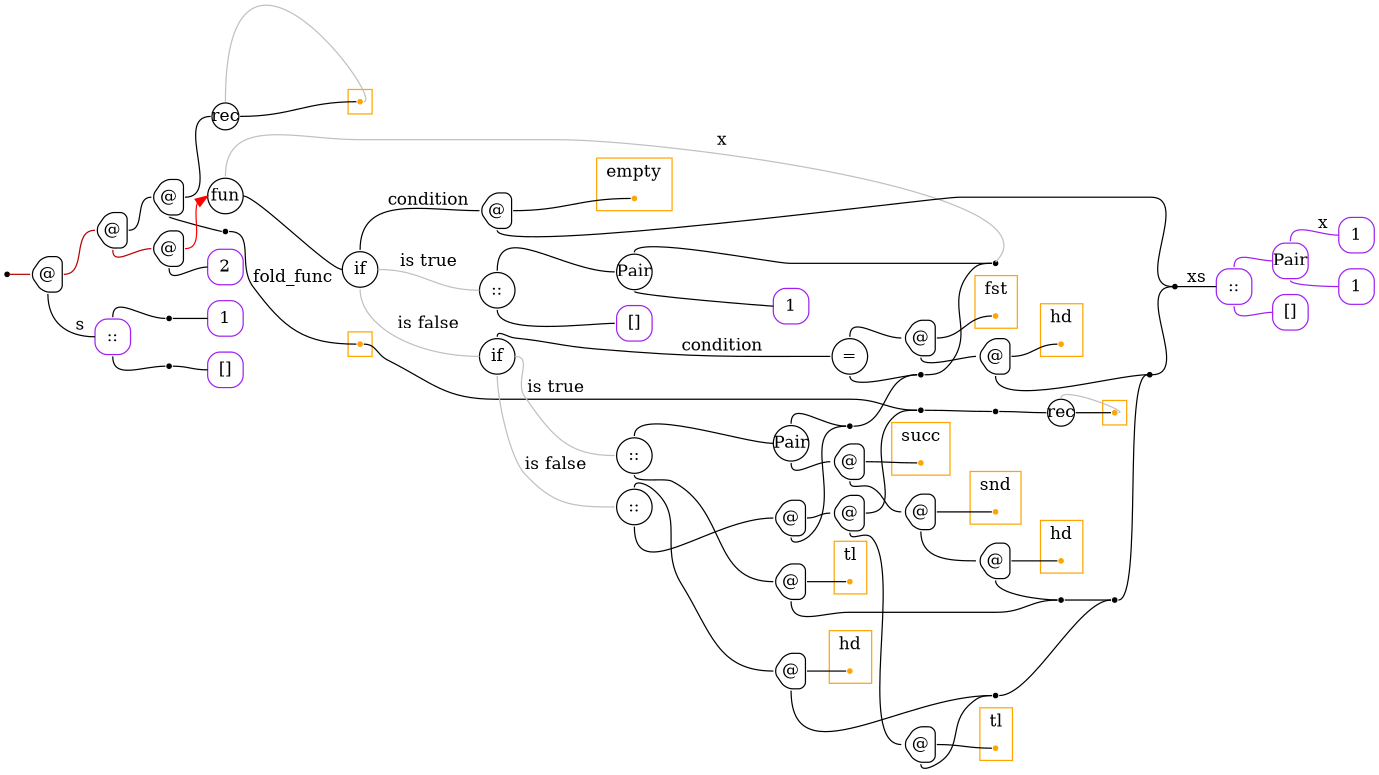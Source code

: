 digraph G {
  rankdir=LR;
  edge[arrowhead=none,arrowtail=none];
  node[fixedsize=true,shape=circle]
  size="9.201041666666667,5.219270833333334";
  labeldistance=0;
  nodesep=.175;
  ranksep=.175;

 nd1[shape=point];
   nd15[label="1",tooltip="nd15-ConstGraph",style=rounded,orientation=90,shape=square,width=.4,height=.4,color="purple"];
   nd21[label="2",tooltip="nd21-ConstGraph",style=rounded,orientation=90,shape=square,width=.4,height=.4,color="purple"];
   nd27[label="1",tooltip="nd27-ConstGraph",style=rounded,orientation=90,shape=square,width=.4,height=.4,color="purple"];
   nd32[label="[]",tooltip="nd32-ConstEmptyGraph",style=rounded,orientation=90,shape=square,width=.4,height=.4,color="purple"];
 subgraph cluster_nd174 {
   graph[style=fill,color="orange"];
   ndcluster_nd174[tooltip="nd174",orientation=90,shape=point,color="orange"];
 };
 nd379[label="rec",tooltip="nd379-RecurGraph",style=rounded,width=.3,height=.3,color="#000000"];
   subgraph cluster_nd383 {
     graph[style=fill,color="orange"];
     ndcluster_nd383[tooltip="nd383",orientation=90,shape=point,color="orange"];
   };
 nd673[label=" ",tooltip="nd673-ContractGraph",style=rounded,orientation=90,shape=point];
   nd592[label="1",tooltip="nd592-ConstGraph",style=rounded,orientation=90,shape=square,width=.4,height=.4,color="purple"];
   nd596[label="[]",tooltip="nd596-ConstEmptyGraph",style=rounded,orientation=90,shape=square,width=.4,height=.4,color="purple"];
   nd686[label="Pair",tooltip="nd686-ConstPairGraph",style=rounded,orientation=90,shape=square,width=.4,height=.4,color="purple"];
   nd692[label="::",tooltip="nd692-ConstListGraph",style=rounded,orientation=90,shape=square,width=.4,height=.4,color="purple"];
 nd696[label="rec",tooltip="nd696-RecurGraph",style=rounded,width=.3,height=.3,color="#000000"];
   subgraph cluster_nd700 {
     graph[style=fill,color="orange"];
     ndcluster_nd700[tooltip="nd700",orientation=90,shape=point,color="orange"];
   };
 nd506[label="@",tooltip="nd506-AppGraph",style=rounded,orientation=90,shape=house,width=.4,height=.4,color="#000000"];
 nd507[label="@",tooltip="nd507-AppGraph",style=rounded,orientation=90,shape=house,width=.4,height=.4,color="#000000"];
 nd508[label="@",tooltip="nd508-AppGraph",style=rounded,orientation=90,shape=house,width=.4,height=.4,color="#000000"];
 nd511[label="@",tooltip="nd511-AppGraph",style=rounded,orientation=90,shape=house,width=.4,height=.4,color="#000000"];
 nd522[label=" ",tooltip="nd522-ContractGraph",style=rounded,orientation=90,shape=point];
   nd777[label="::",tooltip="nd777-ConstListGraph",style=rounded,orientation=90,shape=square,width=.4,height=.4,color="purple"];
 nd780[label=" ",tooltip="nd780-ContractGraph",style=rounded,orientation=90,shape=point];
 nd781[label=" ",tooltip="nd781-ContractGraph",style=rounded,orientation=90,shape=point];
 nd885[label=" ",tooltip="nd885-ContractGraph",style=rounded,orientation=90,shape=point];
 nd790[label="fun",tooltip="nd790-AbsGraph",style=rounded,width=.4,height=.4,color="#000000"];
 nd791[label="if",tooltip="nd791-IfGraph",style=rounded,width=.4,height=.4,color="#000000"];
 nd792[label="@",tooltip="nd792-AppGraph",style=rounded,orientation=90,shape=house,width=.4,height=.4,color="#000000"];
 subgraph cluster_nd795 {
   graph[style=fill,color="orange",label="empty"];
   ndcluster_nd795[tooltip="nd795",orientation=90,shape=point,color="orange"];
 };
 nd799[label="::",tooltip="nd799-BinOpGraph",style=rounded,width=.4,height=.4,color="#000000"];
 nd800[label="Pair",tooltip="nd800-BinOpGraph",style=rounded,width=.4,height=.4,color="#000000"];
   nd804[label="1",tooltip="nd804-ConstGraph",style=rounded,orientation=90,shape=square,width=.4,height=.4,color="purple"];
   nd808[label="[]",tooltip="nd808-ConstEmptyGraph",style=rounded,orientation=90,shape=square,width=.4,height=.4,color="purple"];
 nd809[label="if",tooltip="nd809-IfGraph",style=rounded,width=.4,height=.4,color="#000000"];
 nd810[label="=",tooltip="nd810-BinOpGraph",style=rounded,width=.4,height=.4,color="#000000"];
 nd811[label="@",tooltip="nd811-AppGraph",style=rounded,orientation=90,shape=house,width=.4,height=.4,color="#000000"];
 subgraph cluster_nd814 {
   graph[style=fill,color="orange",label="fst"];
   ndcluster_nd814[tooltip="nd814",orientation=90,shape=point,color="orange"];
 };
 nd818[label="@",tooltip="nd818-AppGraph",style=rounded,orientation=90,shape=house,width=.4,height=.4,color="#000000"];
 subgraph cluster_nd821 {
   graph[style=fill,color="orange",label="hd"];
   ndcluster_nd821[tooltip="nd821",orientation=90,shape=point,color="orange"];
 };
 nd825[label="::",tooltip="nd825-BinOpGraph",style=rounded,width=.4,height=.4,color="#000000"];
 nd826[label="Pair",tooltip="nd826-BinOpGraph",style=rounded,width=.4,height=.4,color="#000000"];
 nd827[label="@",tooltip="nd827-AppGraph",style=rounded,orientation=90,shape=house,width=.4,height=.4,color="#000000"];
 subgraph cluster_nd830 {
   graph[style=fill,color="orange",label="succ"];
   ndcluster_nd830[tooltip="nd830",orientation=90,shape=point,color="orange"];
 };
 nd834[label="@",tooltip="nd834-AppGraph",style=rounded,orientation=90,shape=house,width=.4,height=.4,color="#000000"];
 subgraph cluster_nd837 {
   graph[style=fill,color="orange",label="snd"];
   ndcluster_nd837[tooltip="nd837",orientation=90,shape=point,color="orange"];
 };
 nd841[label="@",tooltip="nd841-AppGraph",style=rounded,orientation=90,shape=house,width=.4,height=.4,color="#000000"];
 subgraph cluster_nd844 {
   graph[style=fill,color="orange",label="hd"];
   ndcluster_nd844[tooltip="nd844",orientation=90,shape=point,color="orange"];
 };
 nd848[label="@",tooltip="nd848-AppGraph",style=rounded,orientation=90,shape=house,width=.4,height=.4,color="#000000"];
 subgraph cluster_nd851 {
   graph[style=fill,color="orange",label="tl"];
   ndcluster_nd851[tooltip="nd851",orientation=90,shape=point,color="orange"];
 };
 nd855[label=" ",tooltip="nd855-ContractGraph",style=rounded,orientation=90,shape=point];
 nd856[label="::",tooltip="nd856-BinOpGraph",style=rounded,width=.4,height=.4,color="#000000"];
 nd857[label="@",tooltip="nd857-AppGraph",style=rounded,orientation=90,shape=house,width=.4,height=.4,color="#000000"];
 subgraph cluster_nd860 {
   graph[style=fill,color="orange",label="hd"];
   ndcluster_nd860[tooltip="nd860",orientation=90,shape=point,color="orange"];
 };
 nd864[label="@",tooltip="nd864-AppGraph",style=rounded,orientation=90,shape=house,width=.4,height=.4,color="#000000"];
 nd865[label="@",tooltip="nd865-AppGraph",style=rounded,orientation=90,shape=house,width=.4,height=.4,color="#000000"];
 nd867[label="@",tooltip="nd867-AppGraph",style=rounded,orientation=90,shape=house,width=.4,height=.4,color="#000000"];
 subgraph cluster_nd870 {
   graph[style=fill,color="orange",label="tl"];
   ndcluster_nd870[tooltip="nd870",orientation=90,shape=point,color="orange"];
 };
 nd875[label=" ",tooltip="nd875-ContractGraph",style=rounded,orientation=90,shape=point];
 nd876[label=" ",tooltip="nd876-ContractGraph",style=rounded,orientation=90,shape=point];
 nd877[label=" ",tooltip="nd877-ContractGraph",style=rounded,orientation=90,shape=point];
 nd878[label=" ",tooltip="nd878-ContractGraph",style=rounded,orientation=90,shape=point];
 nd879[label=" ",tooltip="nd879-ContractGraph",style=rounded,orientation=90,shape=point];
 nd880[label=" ",tooltip="nd880-ContractGraph",style=rounded,orientation=90,shape=point];
 nd881[label=" ",tooltip="nd881-ContractGraph",style=rounded,orientation=90,shape=point];

  ndcluster_nd174->nd885[tailport=e,headport=w];
  nd673->nd379[tailport=e,headport=w,color=black,arrowhead=none,arrowtail=none];
  nd780->nd27[tailport=e,headport=w];
  nd781->nd32[tailport=e,headport=w];
  nd511->nd21[tailport=s,headport=w];
  nd379->ndcluster_nd383[dir=back,headport=e,tailport=n,color=grey,arrowhead=none,arrowtail=none];
  nd379->ndcluster_nd383[tailport=e,headport=w];
  nd506->nd777[label="s",tailport=s,headport=w];
  nd508->nd696[tailport=e,headport=w,color=black,arrowhead=none,arrowtail=none];
  nd511->nd790[tailport=e,headport=w,color=red,arrowhead=normal];
  nd507->nd508[tailport=e,headport=w];
  nd507->nd511[tailport=s,headport=w,color="#b70000",arrowhead=none,arrowtail=none];
  nd508->nd522[tailport=s,headport=w];
  nd506->nd507[tailport=e,headport=w,color="#b70000",arrowhead=none,arrowtail=none];
  nd1->nd506[label="",tailport=e,headport=w,color="#b70000",arrowhead=none,arrowtail=none];
  nd522->ndcluster_nd174[label="fold_func",tailport=e,headport=w];
  nd686->nd592[tailport=s,headport=w,color=purple,arrowhead=none,arrowtail=none];
  nd692->nd686[tailport=n,headport=w,color=purple,arrowhead=none,arrowtail=none];
  nd692->nd596[tailport=s,headport=w,color=purple,arrowhead=none,arrowtail=none];
  nd686->nd15[label="x",tailport=n,headport=w,color=purple,arrowhead=none,arrowtail=none];
  nd885->nd673[tailport=e,headport=w];
  nd696->ndcluster_nd700[dir=back,headport=e,tailport=n,color=grey,arrowhead=none,arrowtail=none];
  nd696->ndcluster_nd700[tailport=e,headport=w];
  nd777->nd780[tailport=n,headport=w];
  nd777->nd781[tailport=s,headport=w];
  nd792->ndcluster_nd795[tailport=e,headport=w];
  nd800->nd804[tailport=s,headport=w];
  nd799->nd800[tailport=n,headport=w];
  nd799->nd808[tailport=s,headport=w];
  nd818->ndcluster_nd821[tailport=e,headport=w];
  nd811->ndcluster_nd814[tailport=e,headport=w];
  nd811->nd818[tailport=s,headport=w];
  nd810->nd811[tailport=n,headport=w];
  nd841->ndcluster_nd844[tailport=e,headport=w];
  nd834->ndcluster_nd837[tailport=e,headport=w];
  nd834->nd841[tailport=s,headport=w];
  nd827->ndcluster_nd830[tailport=e,headport=w];
  nd827->nd834[tailport=s,headport=w];
  nd826->nd827[tailport=s,headport=w];
  nd848->ndcluster_nd851[tailport=e,headport=w];
  nd825->nd826[tailport=n,headport=w];
  nd825->nd848[tailport=s,headport=w];
  nd848->nd855[tailport=s,headport=w];
  nd841->nd855[tailport=s,headport=w];
  nd857->ndcluster_nd860[tailport=e,headport=w];
  nd867->ndcluster_nd870[tailport=e,headport=w];
  nd865->nd885[tailport=e,headport=w];
  nd865->nd867[tailport=s,headport=w];
  nd864->nd865[tailport=e,headport=w];
  nd856->nd857[tailport=n,headport=w];
  nd856->nd864[tailport=s,headport=w];
  nd867->nd875[tailport=s,headport=w];
  nd857->nd875[tailport=s,headport=w];
  nd809->nd810[label="condition",tailport=n,headport=w];
  nd809->nd825[label="is true",tailport=e,headport=w,color=grey,arrowhead=none,arrowtail=none];
  nd809->nd856[label="is false",tailport=s,headport=w,color=grey,arrowhead=none,arrowtail=none];
  nd864->nd876[tailport=s,headport=w];
  nd826->nd876[tailport=n,headport=w];
  nd875->nd877[tailport=e,headport=w];
  nd855->nd877[tailport=e,headport=w];
  nd810->nd878[tailport=s,headport=w];
  nd876->nd878[tailport=e,headport=w];
  nd818->nd879[tailport=s,headport=w];
  nd877->nd879[tailport=e,headport=w];
  nd791->nd792[label="condition",tailport=n,headport=w];
  nd791->nd799[label="is true",tailport=e,headport=w,color=grey,arrowhead=none,arrowtail=none];
  nd791->nd809[label="is false",tailport=s,headport=w,color=grey,arrowhead=none,arrowtail=none];
  nd878->nd880[tailport=e,headport=w];
  nd800->nd880[tailport=n,headport=w];
  nd792->nd881[tailport=s,headport=w];
  nd879->nd881[tailport=e,headport=w];
  nd790->nd791[tailport=e,headport=w];
  nd790->nd880[dir=back,label="x",headport=ne,tailport=n,color=grey,arrowhead=none,arrowtail=none];
  nd881->nd692[label="xs",tailport=e,headport=w];
}
